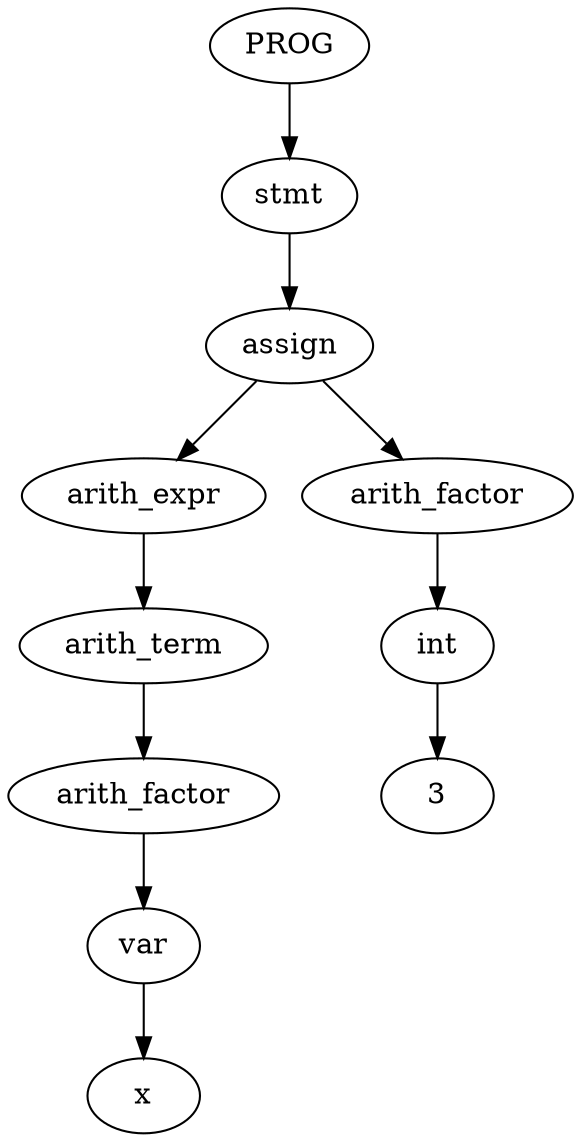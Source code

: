 digraph Tree {
    "0" [label="PROG"];
    "0" -> "1";
    "1" [label="stmt"];
    "1" -> "2";
    "2" [label="assign"];
    "2" -> "3";
    "3" [label="arith_expr"];
    "3" -> "4";
    "4" [label="arith_term"];
    "4" -> "5";
    "5" [label="arith_factor"];
    "5" -> "7";
    "7" [label="var"];
    "7" -> "6";
    "6" [label="x"];
    "2" -> "8";
    "8" [label="arith_factor"];
    "8" -> "10";
    "10" [label="int"];
    "10" -> "9";
    "9" [label="3"];
}